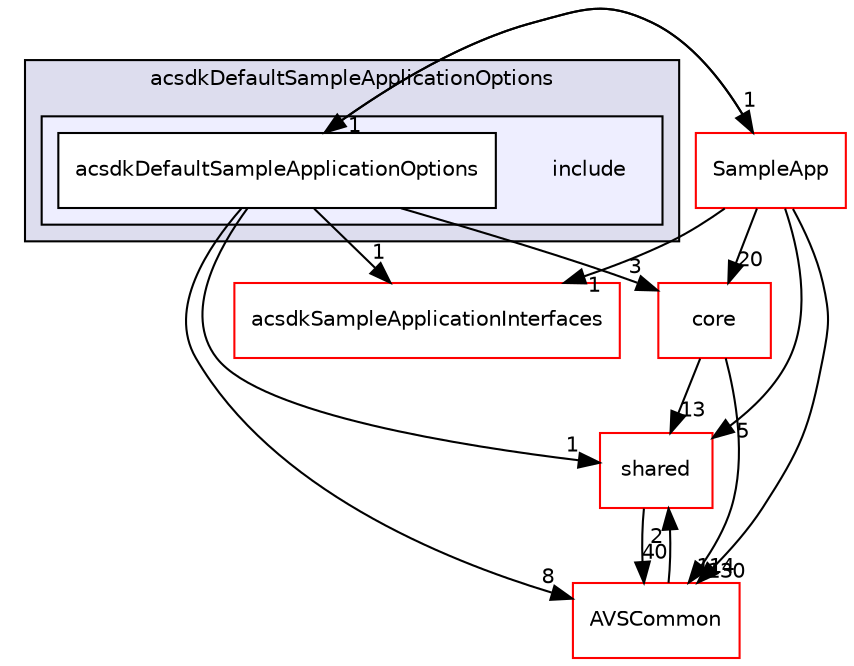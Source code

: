digraph "/workplace/avs-device-sdk/applications/acsdkDefaultSampleApplicationOptions/include" {
  compound=true
  node [ fontsize="10", fontname="Helvetica"];
  edge [ labelfontsize="10", labelfontname="Helvetica"];
  subgraph clusterdir_d6da89875b90c7534db985b27b13c6a1 {
    graph [ bgcolor="#ddddee", pencolor="black", label="acsdkDefaultSampleApplicationOptions" fontname="Helvetica", fontsize="10", URL="dir_d6da89875b90c7534db985b27b13c6a1.html"]
  subgraph clusterdir_96662114b0555d18ae9ac759ea479a23 {
    graph [ bgcolor="#eeeeff", pencolor="black", label="" URL="dir_96662114b0555d18ae9ac759ea479a23.html"];
    dir_96662114b0555d18ae9ac759ea479a23 [shape=plaintext label="include"];
    dir_6c1b6ed9fa9a91eabcfd6dab71151915 [shape=box label="acsdkDefaultSampleApplicationOptions" color="black" fillcolor="white" style="filled" URL="dir_6c1b6ed9fa9a91eabcfd6dab71151915.html"];
  }
  }
  dir_0c573f6f99f98abb37dc81ba5bc6038c [shape=box label="acsdkSampleApplicationInterfaces" fillcolor="white" style="filled" color="red" URL="dir_0c573f6f99f98abb37dc81ba5bc6038c.html"];
  dir_9982052f7ce695d12571567315b2fafa [shape=box label="shared" fillcolor="white" style="filled" color="red" URL="dir_9982052f7ce695d12571567315b2fafa.html"];
  dir_69fa8d0f4fee2820ffc8601fbf428b42 [shape=box label="SampleApp" fillcolor="white" style="filled" color="red" URL="dir_69fa8d0f4fee2820ffc8601fbf428b42.html"];
  dir_13e65effb2bde530b17b3d5eefcd0266 [shape=box label="AVSCommon" fillcolor="white" style="filled" color="red" URL="dir_13e65effb2bde530b17b3d5eefcd0266.html"];
  dir_4270bfced15e0e73154b13468c7c9ad9 [shape=box label="core" fillcolor="white" style="filled" color="red" URL="dir_4270bfced15e0e73154b13468c7c9ad9.html"];
  dir_9982052f7ce695d12571567315b2fafa->dir_13e65effb2bde530b17b3d5eefcd0266 [headlabel="40", labeldistance=1.5 headhref="dir_000116_000017.html"];
  dir_69fa8d0f4fee2820ffc8601fbf428b42->dir_0c573f6f99f98abb37dc81ba5bc6038c [headlabel="1", labeldistance=1.5 headhref="dir_000131_000110.html"];
  dir_69fa8d0f4fee2820ffc8601fbf428b42->dir_9982052f7ce695d12571567315b2fafa [headlabel="5", labeldistance=1.5 headhref="dir_000131_000116.html"];
  dir_69fa8d0f4fee2820ffc8601fbf428b42->dir_6c1b6ed9fa9a91eabcfd6dab71151915 [headlabel="1", labeldistance=1.5 headhref="dir_000131_000072.html"];
  dir_69fa8d0f4fee2820ffc8601fbf428b42->dir_13e65effb2bde530b17b3d5eefcd0266 [headlabel="130", labeldistance=1.5 headhref="dir_000131_000017.html"];
  dir_69fa8d0f4fee2820ffc8601fbf428b42->dir_4270bfced15e0e73154b13468c7c9ad9 [headlabel="20", labeldistance=1.5 headhref="dir_000131_000528.html"];
  dir_6c1b6ed9fa9a91eabcfd6dab71151915->dir_0c573f6f99f98abb37dc81ba5bc6038c [headlabel="1", labeldistance=1.5 headhref="dir_000072_000110.html"];
  dir_6c1b6ed9fa9a91eabcfd6dab71151915->dir_9982052f7ce695d12571567315b2fafa [headlabel="1", labeldistance=1.5 headhref="dir_000072_000116.html"];
  dir_6c1b6ed9fa9a91eabcfd6dab71151915->dir_69fa8d0f4fee2820ffc8601fbf428b42 [headlabel="1", labeldistance=1.5 headhref="dir_000072_000131.html"];
  dir_6c1b6ed9fa9a91eabcfd6dab71151915->dir_13e65effb2bde530b17b3d5eefcd0266 [headlabel="8", labeldistance=1.5 headhref="dir_000072_000017.html"];
  dir_6c1b6ed9fa9a91eabcfd6dab71151915->dir_4270bfced15e0e73154b13468c7c9ad9 [headlabel="3", labeldistance=1.5 headhref="dir_000072_000528.html"];
  dir_13e65effb2bde530b17b3d5eefcd0266->dir_9982052f7ce695d12571567315b2fafa [headlabel="2", labeldistance=1.5 headhref="dir_000017_000116.html"];
  dir_4270bfced15e0e73154b13468c7c9ad9->dir_9982052f7ce695d12571567315b2fafa [headlabel="13", labeldistance=1.5 headhref="dir_000528_000116.html"];
  dir_4270bfced15e0e73154b13468c7c9ad9->dir_13e65effb2bde530b17b3d5eefcd0266 [headlabel="114", labeldistance=1.5 headhref="dir_000528_000017.html"];
}
